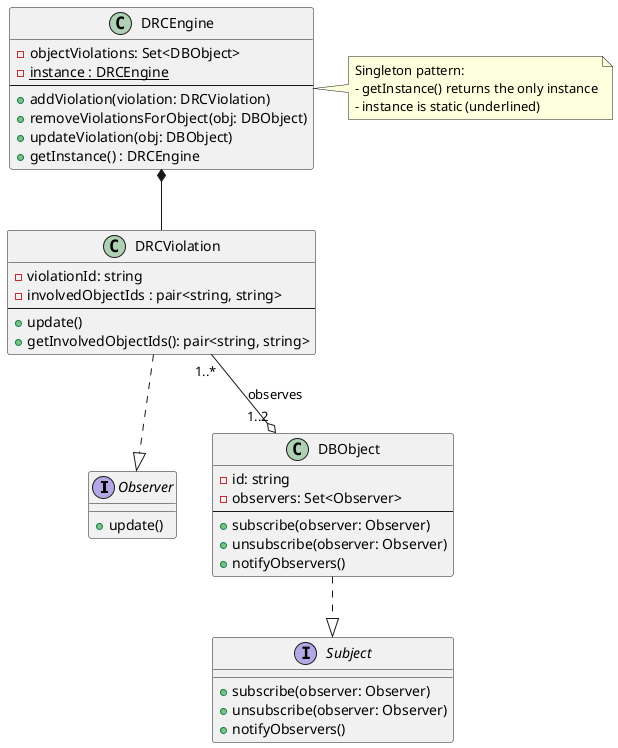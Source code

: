 @startuml
' Interfaces
interface Observer {
    +update()
}

interface Subject {
    +subscribe(observer: Observer)
    +unsubscribe(observer: Observer)
    +notifyObservers()
}

' Core domain classes
class DBObject {
    -id: string    
    -observers: Set<Observer>   
    --
    +subscribe(observer: Observer)
    +unsubscribe(observer: Observer)
    +notifyObservers()
}

class DRCViolation {    
    -violationId: string
    -involvedObjectIds : pair<string, string>
    --
    +update()
    +getInvolvedObjectIds(): pair<string, string>
}

class DRCEngine {
    -objectViolations: Set<DBObject>
    -<u>instance : DRCEngine</u>
    --
    +addViolation(violation: DRCViolation)
    +removeViolationsForObject(obj: DBObject)
    +updateViolation(obj: DBObject)
    +getInstance() : DRCEngine    
}

DBObject ..|> Subject
DRCViolation ..|> Observer
DRCViolation "1..*" --o "1..2" DBObject : observes

' Composition and Singleton
DRCEngine *-- DRCViolation
note right of DRCEngine
  Singleton pattern:
  - getInstance() returns the only instance
  - instance is static (underlined)
end note
@enduml